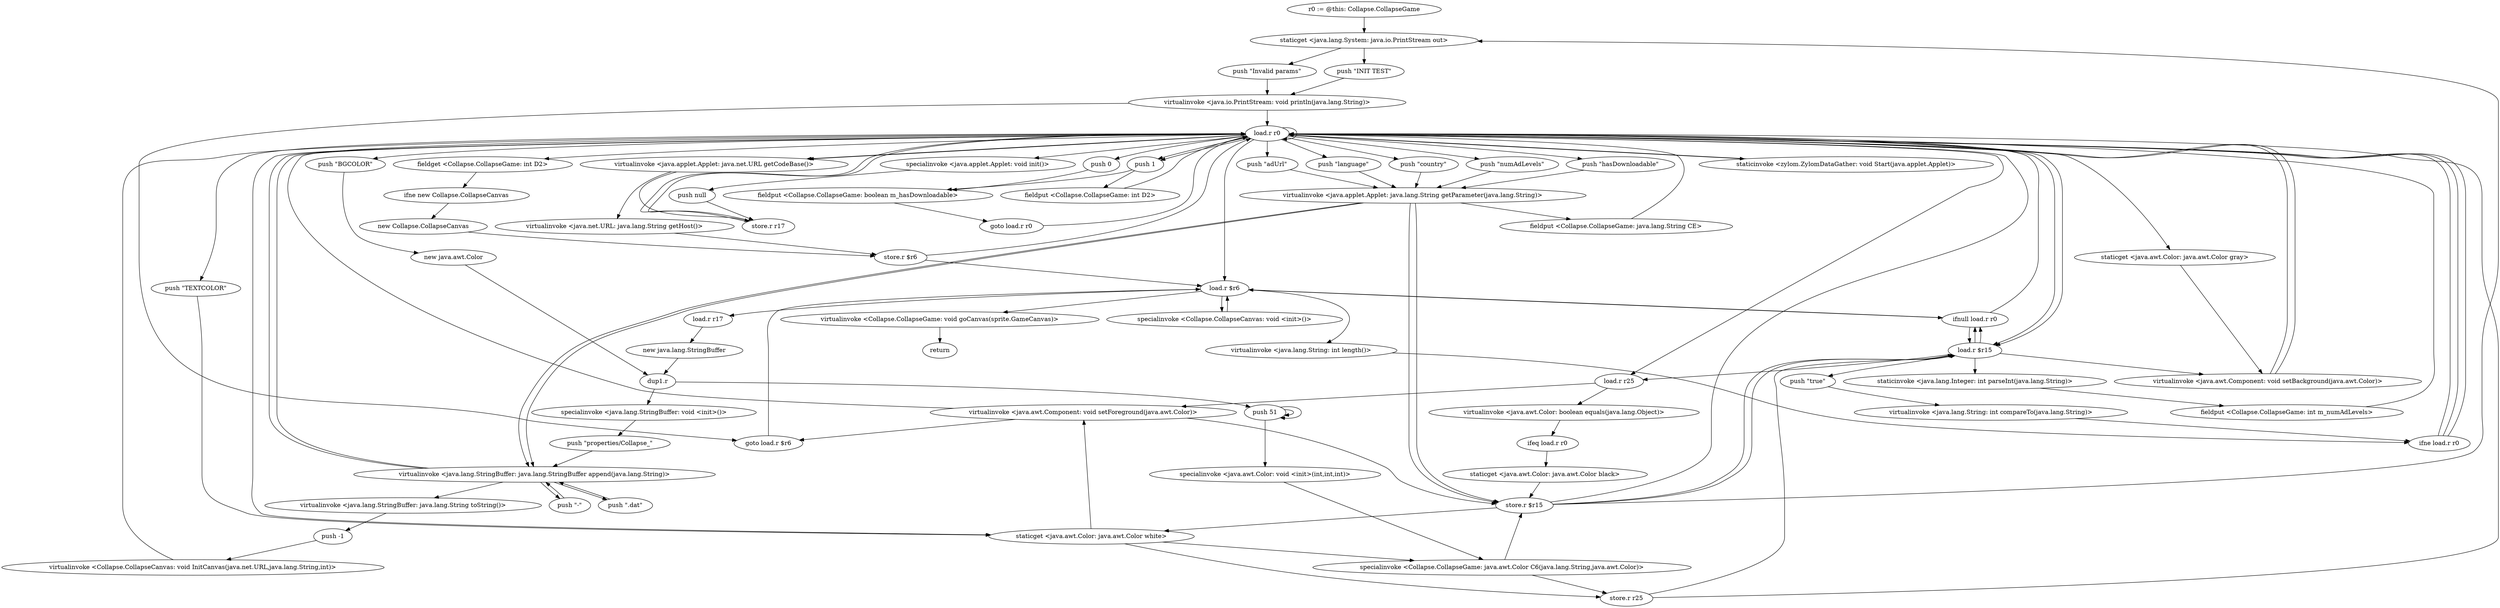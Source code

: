 digraph "" {
    "r0 := @this: Collapse.CollapseGame"
    "staticget <java.lang.System: java.io.PrintStream out>"
    "r0 := @this: Collapse.CollapseGame"->"staticget <java.lang.System: java.io.PrintStream out>";
    "push \"INIT TEST\""
    "staticget <java.lang.System: java.io.PrintStream out>"->"push \"INIT TEST\"";
    "virtualinvoke <java.io.PrintStream: void println(java.lang.String)>"
    "push \"INIT TEST\""->"virtualinvoke <java.io.PrintStream: void println(java.lang.String)>";
    "load.r r0"
    "virtualinvoke <java.io.PrintStream: void println(java.lang.String)>"->"load.r r0";
    "staticinvoke <zylom.ZylomDataGather: void Start(java.applet.Applet)>"
    "load.r r0"->"staticinvoke <zylom.ZylomDataGather: void Start(java.applet.Applet)>";
    "staticinvoke <zylom.ZylomDataGather: void Start(java.applet.Applet)>"->"load.r r0";
    "specialinvoke <java.applet.Applet: void init()>"
    "load.r r0"->"specialinvoke <java.applet.Applet: void init()>";
    "push null"
    "specialinvoke <java.applet.Applet: void init()>"->"push null";
    "store.r r17"
    "push null"->"store.r r17";
    "store.r r17"->"load.r r0";
    "virtualinvoke <java.applet.Applet: java.net.URL getCodeBase()>"
    "load.r r0"->"virtualinvoke <java.applet.Applet: java.net.URL getCodeBase()>";
    "virtualinvoke <java.net.URL: java.lang.String getHost()>"
    "virtualinvoke <java.applet.Applet: java.net.URL getCodeBase()>"->"virtualinvoke <java.net.URL: java.lang.String getHost()>";
    "store.r $r6"
    "virtualinvoke <java.net.URL: java.lang.String getHost()>"->"store.r $r6";
    "store.r $r6"->"load.r r0";
    "staticget <java.awt.Color: java.awt.Color gray>"
    "load.r r0"->"staticget <java.awt.Color: java.awt.Color gray>";
    "virtualinvoke <java.awt.Component: void setBackground(java.awt.Color)>"
    "staticget <java.awt.Color: java.awt.Color gray>"->"virtualinvoke <java.awt.Component: void setBackground(java.awt.Color)>";
    "virtualinvoke <java.awt.Component: void setBackground(java.awt.Color)>"->"load.r r0";
    "staticget <java.awt.Color: java.awt.Color white>"
    "load.r r0"->"staticget <java.awt.Color: java.awt.Color white>";
    "virtualinvoke <java.awt.Component: void setForeground(java.awt.Color)>"
    "staticget <java.awt.Color: java.awt.Color white>"->"virtualinvoke <java.awt.Component: void setForeground(java.awt.Color)>";
    "virtualinvoke <java.awt.Component: void setForeground(java.awt.Color)>"->"load.r r0";
    "load.r r0"->"virtualinvoke <java.applet.Applet: java.net.URL getCodeBase()>";
    "virtualinvoke <java.applet.Applet: java.net.URL getCodeBase()>"->"store.r r17";
    "store.r r17"->"load.r r0";
    "push \"numAdLevels\""
    "load.r r0"->"push \"numAdLevels\"";
    "virtualinvoke <java.applet.Applet: java.lang.String getParameter(java.lang.String)>"
    "push \"numAdLevels\""->"virtualinvoke <java.applet.Applet: java.lang.String getParameter(java.lang.String)>";
    "store.r $r15"
    "virtualinvoke <java.applet.Applet: java.lang.String getParameter(java.lang.String)>"->"store.r $r15";
    "load.r $r15"
    "store.r $r15"->"load.r $r15";
    "ifnull load.r r0"
    "load.r $r15"->"ifnull load.r r0";
    "ifnull load.r r0"->"load.r r0";
    "load.r r0"->"load.r $r15";
    "staticinvoke <java.lang.Integer: int parseInt(java.lang.String)>"
    "load.r $r15"->"staticinvoke <java.lang.Integer: int parseInt(java.lang.String)>";
    "fieldput <Collapse.CollapseGame: int m_numAdLevels>"
    "staticinvoke <java.lang.Integer: int parseInt(java.lang.String)>"->"fieldput <Collapse.CollapseGame: int m_numAdLevels>";
    "fieldput <Collapse.CollapseGame: int m_numAdLevels>"->"load.r r0";
    "push \"hasDownloadable\""
    "load.r r0"->"push \"hasDownloadable\"";
    "push \"hasDownloadable\""->"virtualinvoke <java.applet.Applet: java.lang.String getParameter(java.lang.String)>";
    "virtualinvoke <java.applet.Applet: java.lang.String getParameter(java.lang.String)>"->"store.r $r15";
    "store.r $r15"->"load.r $r15";
    "load.r $r15"->"ifnull load.r r0";
    "ifnull load.r r0"->"load.r $r15";
    "push \"true\""
    "load.r $r15"->"push \"true\"";
    "virtualinvoke <java.lang.String: int compareTo(java.lang.String)>"
    "push \"true\""->"virtualinvoke <java.lang.String: int compareTo(java.lang.String)>";
    "ifne load.r r0"
    "virtualinvoke <java.lang.String: int compareTo(java.lang.String)>"->"ifne load.r r0";
    "ifne load.r r0"->"load.r r0";
    "push 1"
    "load.r r0"->"push 1";
    "fieldput <Collapse.CollapseGame: boolean m_hasDownloadable>"
    "push 1"->"fieldput <Collapse.CollapseGame: boolean m_hasDownloadable>";
    "goto load.r r0"
    "fieldput <Collapse.CollapseGame: boolean m_hasDownloadable>"->"goto load.r r0";
    "goto load.r r0"->"load.r r0";
    "load.r r0"->"load.r r0";
    "push \"adUrl\""
    "load.r r0"->"push \"adUrl\"";
    "push \"adUrl\""->"virtualinvoke <java.applet.Applet: java.lang.String getParameter(java.lang.String)>";
    "fieldput <Collapse.CollapseGame: java.lang.String CE>"
    "virtualinvoke <java.applet.Applet: java.lang.String getParameter(java.lang.String)>"->"fieldput <Collapse.CollapseGame: java.lang.String CE>";
    "fieldput <Collapse.CollapseGame: java.lang.String CE>"->"load.r r0";
    "push \"BGCOLOR\""
    "load.r r0"->"push \"BGCOLOR\"";
    "new java.awt.Color"
    "push \"BGCOLOR\""->"new java.awt.Color";
    "dup1.r"
    "new java.awt.Color"->"dup1.r";
    "push 51"
    "dup1.r"->"push 51";
    "push 51"->"push 51";
    "push 51"->"push 51";
    "specialinvoke <java.awt.Color: void <init>(int,int,int)>"
    "push 51"->"specialinvoke <java.awt.Color: void <init>(int,int,int)>";
    "specialinvoke <Collapse.CollapseGame: java.awt.Color C6(java.lang.String,java.awt.Color)>"
    "specialinvoke <java.awt.Color: void <init>(int,int,int)>"->"specialinvoke <Collapse.CollapseGame: java.awt.Color C6(java.lang.String,java.awt.Color)>";
    "specialinvoke <Collapse.CollapseGame: java.awt.Color C6(java.lang.String,java.awt.Color)>"->"store.r $r15";
    "store.r $r15"->"load.r r0";
    "push \"TEXTCOLOR\""
    "load.r r0"->"push \"TEXTCOLOR\"";
    "push \"TEXTCOLOR\""->"staticget <java.awt.Color: java.awt.Color white>";
    "staticget <java.awt.Color: java.awt.Color white>"->"specialinvoke <Collapse.CollapseGame: java.awt.Color C6(java.lang.String,java.awt.Color)>";
    "store.r r25"
    "specialinvoke <Collapse.CollapseGame: java.awt.Color C6(java.lang.String,java.awt.Color)>"->"store.r r25";
    "store.r r25"->"load.r $r15";
    "load.r r25"
    "load.r $r15"->"load.r r25";
    "virtualinvoke <java.awt.Color: boolean equals(java.lang.Object)>"
    "load.r r25"->"virtualinvoke <java.awt.Color: boolean equals(java.lang.Object)>";
    "ifeq load.r r0"
    "virtualinvoke <java.awt.Color: boolean equals(java.lang.Object)>"->"ifeq load.r r0";
    "staticget <java.awt.Color: java.awt.Color black>"
    "ifeq load.r r0"->"staticget <java.awt.Color: java.awt.Color black>";
    "staticget <java.awt.Color: java.awt.Color black>"->"store.r $r15";
    "store.r $r15"->"staticget <java.awt.Color: java.awt.Color white>";
    "staticget <java.awt.Color: java.awt.Color white>"->"store.r r25";
    "store.r r25"->"load.r r0";
    "load.r r0"->"load.r $r15";
    "load.r $r15"->"virtualinvoke <java.awt.Component: void setBackground(java.awt.Color)>";
    "virtualinvoke <java.awt.Component: void setBackground(java.awt.Color)>"->"load.r r0";
    "load.r r0"->"load.r r25";
    "load.r r25"->"virtualinvoke <java.awt.Component: void setForeground(java.awt.Color)>";
    "goto load.r $r6"
    "virtualinvoke <java.awt.Component: void setForeground(java.awt.Color)>"->"goto load.r $r6";
    "load.r $r6"
    "goto load.r $r6"->"load.r $r6";
    "load.r $r6"->"ifnull load.r r0";
    "ifnull load.r r0"->"load.r $r6";
    "virtualinvoke <java.lang.String: int length()>"
    "load.r $r6"->"virtualinvoke <java.lang.String: int length()>";
    "virtualinvoke <java.lang.String: int length()>"->"ifne load.r r0";
    "ifne load.r r0"->"load.r r0";
    "load.r r0"->"push 1";
    "fieldput <Collapse.CollapseGame: int D2>"
    "push 1"->"fieldput <Collapse.CollapseGame: int D2>";
    "fieldput <Collapse.CollapseGame: int D2>"->"load.r r0";
    "fieldget <Collapse.CollapseGame: int D2>"
    "load.r r0"->"fieldget <Collapse.CollapseGame: int D2>";
    "ifne new Collapse.CollapseCanvas"
    "fieldget <Collapse.CollapseGame: int D2>"->"ifne new Collapse.CollapseCanvas";
    "new Collapse.CollapseCanvas"
    "ifne new Collapse.CollapseCanvas"->"new Collapse.CollapseCanvas";
    "new Collapse.CollapseCanvas"->"store.r $r6";
    "store.r $r6"->"load.r $r6";
    "specialinvoke <Collapse.CollapseCanvas: void <init>()>"
    "load.r $r6"->"specialinvoke <Collapse.CollapseCanvas: void <init>()>";
    "specialinvoke <Collapse.CollapseCanvas: void <init>()>"->"load.r $r6";
    "load.r r17"
    "load.r $r6"->"load.r r17";
    "new java.lang.StringBuffer"
    "load.r r17"->"new java.lang.StringBuffer";
    "new java.lang.StringBuffer"->"dup1.r";
    "specialinvoke <java.lang.StringBuffer: void <init>()>"
    "dup1.r"->"specialinvoke <java.lang.StringBuffer: void <init>()>";
    "push \"properties/Collapse_\""
    "specialinvoke <java.lang.StringBuffer: void <init>()>"->"push \"properties/Collapse_\"";
    "virtualinvoke <java.lang.StringBuffer: java.lang.StringBuffer append(java.lang.String)>"
    "push \"properties/Collapse_\""->"virtualinvoke <java.lang.StringBuffer: java.lang.StringBuffer append(java.lang.String)>";
    "virtualinvoke <java.lang.StringBuffer: java.lang.StringBuffer append(java.lang.String)>"->"load.r r0";
    "push \"language\""
    "load.r r0"->"push \"language\"";
    "push \"language\""->"virtualinvoke <java.applet.Applet: java.lang.String getParameter(java.lang.String)>";
    "virtualinvoke <java.applet.Applet: java.lang.String getParameter(java.lang.String)>"->"virtualinvoke <java.lang.StringBuffer: java.lang.StringBuffer append(java.lang.String)>";
    "push \"-\""
    "virtualinvoke <java.lang.StringBuffer: java.lang.StringBuffer append(java.lang.String)>"->"push \"-\"";
    "push \"-\""->"virtualinvoke <java.lang.StringBuffer: java.lang.StringBuffer append(java.lang.String)>";
    "virtualinvoke <java.lang.StringBuffer: java.lang.StringBuffer append(java.lang.String)>"->"load.r r0";
    "push \"country\""
    "load.r r0"->"push \"country\"";
    "push \"country\""->"virtualinvoke <java.applet.Applet: java.lang.String getParameter(java.lang.String)>";
    "virtualinvoke <java.applet.Applet: java.lang.String getParameter(java.lang.String)>"->"virtualinvoke <java.lang.StringBuffer: java.lang.StringBuffer append(java.lang.String)>";
    "push \".dat\""
    "virtualinvoke <java.lang.StringBuffer: java.lang.StringBuffer append(java.lang.String)>"->"push \".dat\"";
    "push \".dat\""->"virtualinvoke <java.lang.StringBuffer: java.lang.StringBuffer append(java.lang.String)>";
    "virtualinvoke <java.lang.StringBuffer: java.lang.String toString()>"
    "virtualinvoke <java.lang.StringBuffer: java.lang.StringBuffer append(java.lang.String)>"->"virtualinvoke <java.lang.StringBuffer: java.lang.String toString()>";
    "push -1"
    "virtualinvoke <java.lang.StringBuffer: java.lang.String toString()>"->"push -1";
    "virtualinvoke <Collapse.CollapseCanvas: void InitCanvas(java.net.URL,java.lang.String,int)>"
    "push -1"->"virtualinvoke <Collapse.CollapseCanvas: void InitCanvas(java.net.URL,java.lang.String,int)>";
    "virtualinvoke <Collapse.CollapseCanvas: void InitCanvas(java.net.URL,java.lang.String,int)>"->"load.r r0";
    "load.r r0"->"load.r $r6";
    "virtualinvoke <Collapse.CollapseGame: void goCanvas(sprite.GameCanvas)>"
    "load.r $r6"->"virtualinvoke <Collapse.CollapseGame: void goCanvas(sprite.GameCanvas)>";
    "return"
    "virtualinvoke <Collapse.CollapseGame: void goCanvas(sprite.GameCanvas)>"->"return";
    "virtualinvoke <java.awt.Component: void setForeground(java.awt.Color)>"->"store.r $r15";
    "store.r $r15"->"staticget <java.lang.System: java.io.PrintStream out>";
    "push \"Invalid params\""
    "staticget <java.lang.System: java.io.PrintStream out>"->"push \"Invalid params\"";
    "push \"Invalid params\""->"virtualinvoke <java.io.PrintStream: void println(java.lang.String)>";
    "virtualinvoke <java.io.PrintStream: void println(java.lang.String)>"->"goto load.r $r6";
    "ifne load.r r0"->"load.r r0";
    "push 0"
    "load.r r0"->"push 0";
    "push 0"->"fieldput <Collapse.CollapseGame: boolean m_hasDownloadable>";
}
